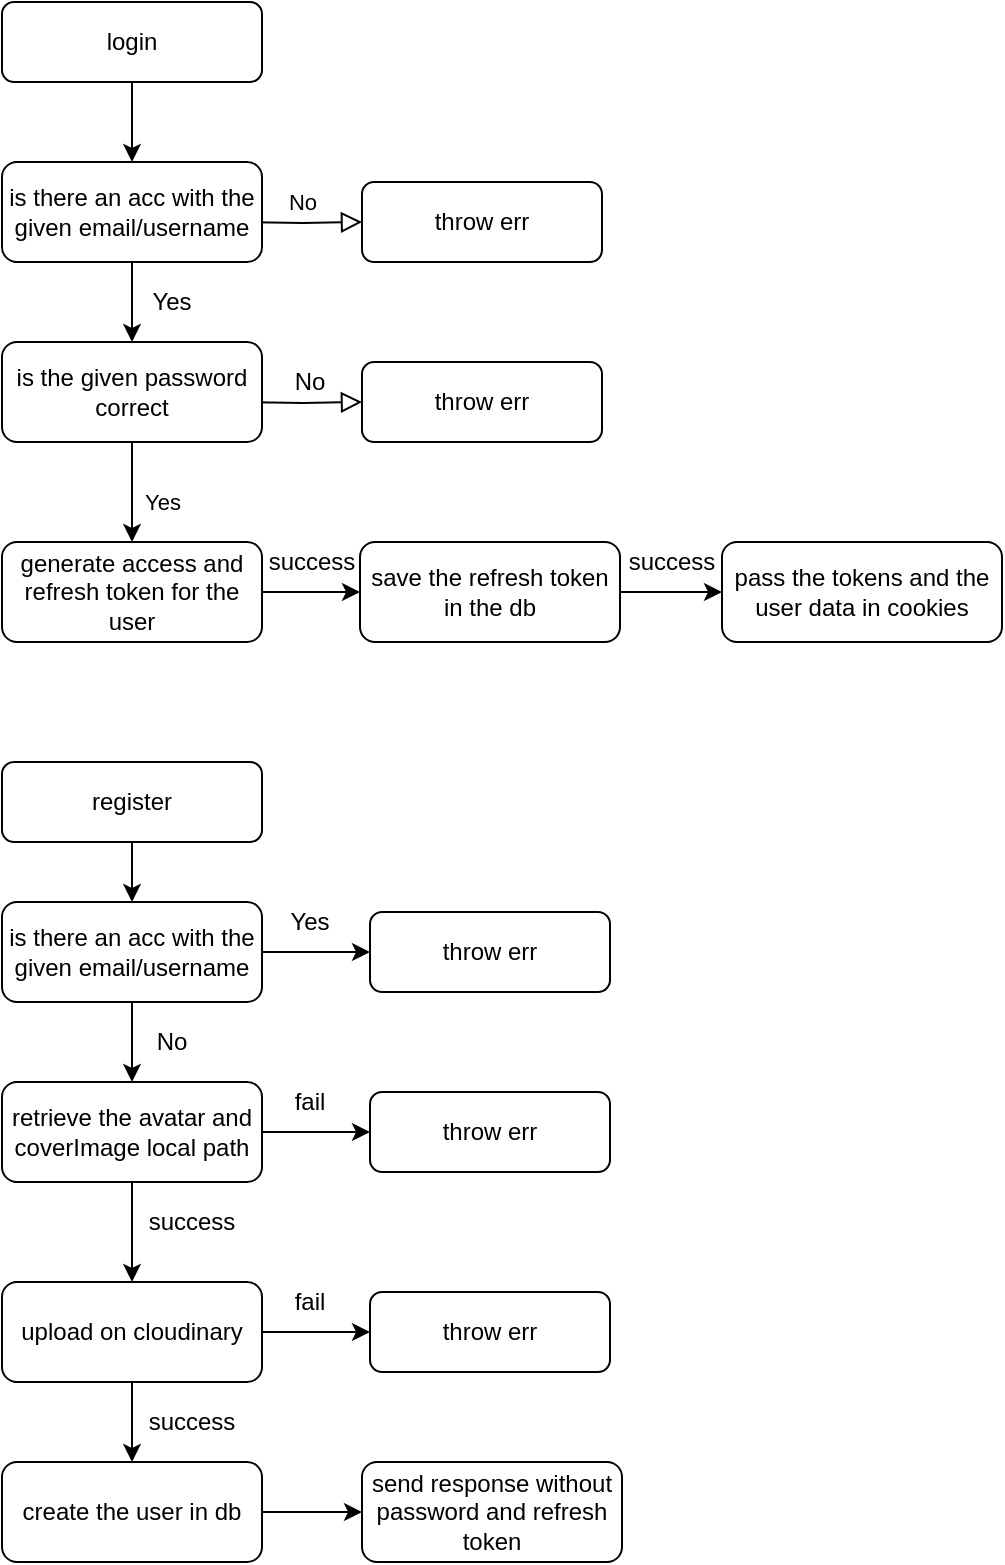 <mxfile version="24.6.4" type="device">
  <diagram id="C5RBs43oDa-KdzZeNtuy" name="Page-1">
    <mxGraphModel dx="1050" dy="522" grid="1" gridSize="10" guides="1" tooltips="1" connect="1" arrows="1" fold="1" page="1" pageScale="1" pageWidth="827" pageHeight="1169" math="0" shadow="0">
      <root>
        <mxCell id="WIyWlLk6GJQsqaUBKTNV-0" />
        <mxCell id="WIyWlLk6GJQsqaUBKTNV-1" parent="WIyWlLk6GJQsqaUBKTNV-0" />
        <mxCell id="WIyWlLk6GJQsqaUBKTNV-3" value="login" style="rounded=1;whiteSpace=wrap;html=1;fontSize=12;glass=0;strokeWidth=1;shadow=0;" parent="WIyWlLk6GJQsqaUBKTNV-1" vertex="1">
          <mxGeometry x="80" y="40" width="130" height="40" as="geometry" />
        </mxCell>
        <mxCell id="WIyWlLk6GJQsqaUBKTNV-5" value="No" style="edgeStyle=orthogonalEdgeStyle;rounded=0;html=1;jettySize=auto;orthogonalLoop=1;fontSize=11;endArrow=block;endFill=0;endSize=8;strokeWidth=1;shadow=0;labelBackgroundColor=none;" parent="WIyWlLk6GJQsqaUBKTNV-1" target="WIyWlLk6GJQsqaUBKTNV-7" edge="1">
          <mxGeometry x="0.019" y="10" relative="1" as="geometry">
            <mxPoint as="offset" />
            <mxPoint x="200" y="150" as="sourcePoint" />
          </mxGeometry>
        </mxCell>
        <mxCell id="WIyWlLk6GJQsqaUBKTNV-7" value="throw err" style="rounded=1;whiteSpace=wrap;html=1;fontSize=12;glass=0;strokeWidth=1;shadow=0;" parent="WIyWlLk6GJQsqaUBKTNV-1" vertex="1">
          <mxGeometry x="260" y="130" width="120" height="40" as="geometry" />
        </mxCell>
        <mxCell id="WIyWlLk6GJQsqaUBKTNV-9" value="Yes" style="edgeStyle=orthogonalEdgeStyle;rounded=0;html=1;jettySize=auto;orthogonalLoop=1;fontSize=11;endArrow=block;endFill=0;endSize=8;strokeWidth=1;shadow=0;labelBackgroundColor=none;" parent="WIyWlLk6GJQsqaUBKTNV-1" target="WIyWlLk6GJQsqaUBKTNV-12" edge="1">
          <mxGeometry x="-1" y="-64" relative="1" as="geometry">
            <mxPoint x="-39" y="-14" as="offset" />
            <mxPoint x="200" y="240" as="sourcePoint" />
          </mxGeometry>
        </mxCell>
        <mxCell id="ODxwCIMf4g0yygUYPErz-16" value="" style="edgeStyle=orthogonalEdgeStyle;rounded=0;orthogonalLoop=1;jettySize=auto;html=1;" edge="1" parent="WIyWlLk6GJQsqaUBKTNV-1" source="WIyWlLk6GJQsqaUBKTNV-11" target="ODxwCIMf4g0yygUYPErz-14">
          <mxGeometry relative="1" as="geometry" />
        </mxCell>
        <mxCell id="WIyWlLk6GJQsqaUBKTNV-11" value="generate access and refresh token for the user" style="rounded=1;whiteSpace=wrap;html=1;fontSize=12;glass=0;strokeWidth=1;shadow=0;" parent="WIyWlLk6GJQsqaUBKTNV-1" vertex="1">
          <mxGeometry x="80" y="310" width="130" height="50" as="geometry" />
        </mxCell>
        <mxCell id="WIyWlLk6GJQsqaUBKTNV-12" value="throw err" style="rounded=1;whiteSpace=wrap;html=1;fontSize=12;glass=0;strokeWidth=1;shadow=0;" parent="WIyWlLk6GJQsqaUBKTNV-1" vertex="1">
          <mxGeometry x="260" y="220" width="120" height="40" as="geometry" />
        </mxCell>
        <mxCell id="ODxwCIMf4g0yygUYPErz-5" style="edgeStyle=orthogonalEdgeStyle;rounded=0;orthogonalLoop=1;jettySize=auto;html=1;entryX=0.5;entryY=0;entryDx=0;entryDy=0;" edge="1" parent="WIyWlLk6GJQsqaUBKTNV-1" source="ODxwCIMf4g0yygUYPErz-0" target="ODxwCIMf4g0yygUYPErz-4">
          <mxGeometry relative="1" as="geometry" />
        </mxCell>
        <mxCell id="ODxwCIMf4g0yygUYPErz-9" style="edgeStyle=orthogonalEdgeStyle;rounded=0;orthogonalLoop=1;jettySize=auto;html=1;exitX=0.5;exitY=1;exitDx=0;exitDy=0;" edge="1" parent="WIyWlLk6GJQsqaUBKTNV-1" source="WIyWlLk6GJQsqaUBKTNV-3" target="ODxwCIMf4g0yygUYPErz-0">
          <mxGeometry relative="1" as="geometry" />
        </mxCell>
        <mxCell id="ODxwCIMf4g0yygUYPErz-0" value="is there an acc with the given email/username" style="rounded=1;whiteSpace=wrap;html=1;fontSize=12;glass=0;strokeWidth=1;shadow=0;" vertex="1" parent="WIyWlLk6GJQsqaUBKTNV-1">
          <mxGeometry x="80" y="120" width="130" height="50" as="geometry" />
        </mxCell>
        <mxCell id="ODxwCIMf4g0yygUYPErz-7" style="edgeStyle=orthogonalEdgeStyle;rounded=0;orthogonalLoop=1;jettySize=auto;html=1;entryX=0.5;entryY=0;entryDx=0;entryDy=0;" edge="1" parent="WIyWlLk6GJQsqaUBKTNV-1" source="ODxwCIMf4g0yygUYPErz-4" target="WIyWlLk6GJQsqaUBKTNV-11">
          <mxGeometry relative="1" as="geometry" />
        </mxCell>
        <mxCell id="ODxwCIMf4g0yygUYPErz-4" value="is the given password correct" style="rounded=1;whiteSpace=wrap;html=1;fontSize=12;glass=0;strokeWidth=1;shadow=0;" vertex="1" parent="WIyWlLk6GJQsqaUBKTNV-1">
          <mxGeometry x="80" y="210" width="130" height="50" as="geometry" />
        </mxCell>
        <mxCell id="ODxwCIMf4g0yygUYPErz-12" value="pass the tokens and the user data in cookies" style="rounded=1;whiteSpace=wrap;html=1;fontSize=12;glass=0;strokeWidth=1;shadow=0;" vertex="1" parent="WIyWlLk6GJQsqaUBKTNV-1">
          <mxGeometry x="440" y="310" width="140" height="50" as="geometry" />
        </mxCell>
        <mxCell id="ODxwCIMf4g0yygUYPErz-17" value="" style="edgeStyle=orthogonalEdgeStyle;rounded=0;orthogonalLoop=1;jettySize=auto;html=1;" edge="1" parent="WIyWlLk6GJQsqaUBKTNV-1" source="ODxwCIMf4g0yygUYPErz-14" target="ODxwCIMf4g0yygUYPErz-12">
          <mxGeometry relative="1" as="geometry" />
        </mxCell>
        <mxCell id="ODxwCIMf4g0yygUYPErz-14" value="save the refresh token in the db" style="rounded=1;whiteSpace=wrap;html=1;fontSize=12;glass=0;strokeWidth=1;shadow=0;" vertex="1" parent="WIyWlLk6GJQsqaUBKTNV-1">
          <mxGeometry x="259" y="310" width="130" height="50" as="geometry" />
        </mxCell>
        <mxCell id="ODxwCIMf4g0yygUYPErz-32" value="register" style="rounded=1;whiteSpace=wrap;html=1;fontSize=12;glass=0;strokeWidth=1;shadow=0;" vertex="1" parent="WIyWlLk6GJQsqaUBKTNV-1">
          <mxGeometry x="80" y="420" width="130" height="40" as="geometry" />
        </mxCell>
        <mxCell id="ODxwCIMf4g0yygUYPErz-34" value="throw err" style="rounded=1;whiteSpace=wrap;html=1;fontSize=12;glass=0;strokeWidth=1;shadow=0;" vertex="1" parent="WIyWlLk6GJQsqaUBKTNV-1">
          <mxGeometry x="264" y="495" width="120" height="40" as="geometry" />
        </mxCell>
        <mxCell id="ODxwCIMf4g0yygUYPErz-36" value="" style="edgeStyle=orthogonalEdgeStyle;rounded=0;orthogonalLoop=1;jettySize=auto;html=1;" edge="1" parent="WIyWlLk6GJQsqaUBKTNV-1" source="ODxwCIMf4g0yygUYPErz-37" target="ODxwCIMf4g0yygUYPErz-46">
          <mxGeometry relative="1" as="geometry" />
        </mxCell>
        <mxCell id="ODxwCIMf4g0yygUYPErz-65" value="" style="edgeStyle=orthogonalEdgeStyle;rounded=0;orthogonalLoop=1;jettySize=auto;html=1;" edge="1" parent="WIyWlLk6GJQsqaUBKTNV-1" source="ODxwCIMf4g0yygUYPErz-37" target="ODxwCIMf4g0yygUYPErz-64">
          <mxGeometry relative="1" as="geometry" />
        </mxCell>
        <mxCell id="ODxwCIMf4g0yygUYPErz-37" value="upload on cloudinary" style="rounded=1;whiteSpace=wrap;html=1;fontSize=12;glass=0;strokeWidth=1;shadow=0;" vertex="1" parent="WIyWlLk6GJQsqaUBKTNV-1">
          <mxGeometry x="80" y="680" width="130" height="50" as="geometry" />
        </mxCell>
        <mxCell id="ODxwCIMf4g0yygUYPErz-38" value="throw err" style="rounded=1;whiteSpace=wrap;html=1;fontSize=12;glass=0;strokeWidth=1;shadow=0;" vertex="1" parent="WIyWlLk6GJQsqaUBKTNV-1">
          <mxGeometry x="264" y="585" width="120" height="40" as="geometry" />
        </mxCell>
        <mxCell id="ODxwCIMf4g0yygUYPErz-39" style="edgeStyle=orthogonalEdgeStyle;rounded=0;orthogonalLoop=1;jettySize=auto;html=1;entryX=0.5;entryY=0;entryDx=0;entryDy=0;" edge="1" parent="WIyWlLk6GJQsqaUBKTNV-1" source="ODxwCIMf4g0yygUYPErz-41" target="ODxwCIMf4g0yygUYPErz-43">
          <mxGeometry relative="1" as="geometry" />
        </mxCell>
        <mxCell id="ODxwCIMf4g0yygUYPErz-40" style="edgeStyle=orthogonalEdgeStyle;rounded=0;orthogonalLoop=1;jettySize=auto;html=1;exitX=0.5;exitY=1;exitDx=0;exitDy=0;" edge="1" parent="WIyWlLk6GJQsqaUBKTNV-1" source="ODxwCIMf4g0yygUYPErz-32" target="ODxwCIMf4g0yygUYPErz-41">
          <mxGeometry relative="1" as="geometry" />
        </mxCell>
        <mxCell id="ODxwCIMf4g0yygUYPErz-47" value="" style="edgeStyle=orthogonalEdgeStyle;rounded=0;orthogonalLoop=1;jettySize=auto;html=1;" edge="1" parent="WIyWlLk6GJQsqaUBKTNV-1" source="ODxwCIMf4g0yygUYPErz-41" target="ODxwCIMf4g0yygUYPErz-34">
          <mxGeometry relative="1" as="geometry" />
        </mxCell>
        <mxCell id="ODxwCIMf4g0yygUYPErz-41" value="is there an acc with the given email/username" style="rounded=1;whiteSpace=wrap;html=1;fontSize=12;glass=0;strokeWidth=1;shadow=0;" vertex="1" parent="WIyWlLk6GJQsqaUBKTNV-1">
          <mxGeometry x="80" y="490" width="130" height="50" as="geometry" />
        </mxCell>
        <mxCell id="ODxwCIMf4g0yygUYPErz-42" style="edgeStyle=orthogonalEdgeStyle;rounded=0;orthogonalLoop=1;jettySize=auto;html=1;entryX=0.5;entryY=0;entryDx=0;entryDy=0;" edge="1" parent="WIyWlLk6GJQsqaUBKTNV-1" source="ODxwCIMf4g0yygUYPErz-43" target="ODxwCIMf4g0yygUYPErz-37">
          <mxGeometry relative="1" as="geometry" />
        </mxCell>
        <mxCell id="ODxwCIMf4g0yygUYPErz-48" value="" style="edgeStyle=orthogonalEdgeStyle;rounded=0;orthogonalLoop=1;jettySize=auto;html=1;" edge="1" parent="WIyWlLk6GJQsqaUBKTNV-1" source="ODxwCIMf4g0yygUYPErz-43" target="ODxwCIMf4g0yygUYPErz-38">
          <mxGeometry relative="1" as="geometry" />
        </mxCell>
        <mxCell id="ODxwCIMf4g0yygUYPErz-43" value="retrieve the avatar and coverImage local path" style="rounded=1;whiteSpace=wrap;html=1;fontSize=12;glass=0;strokeWidth=1;shadow=0;" vertex="1" parent="WIyWlLk6GJQsqaUBKTNV-1">
          <mxGeometry x="80" y="580" width="130" height="50" as="geometry" />
        </mxCell>
        <mxCell id="ODxwCIMf4g0yygUYPErz-44" value="send response without password and refresh token" style="rounded=1;whiteSpace=wrap;html=1;fontSize=12;glass=0;strokeWidth=1;shadow=0;" vertex="1" parent="WIyWlLk6GJQsqaUBKTNV-1">
          <mxGeometry x="260" y="770" width="130" height="50" as="geometry" />
        </mxCell>
        <mxCell id="ODxwCIMf4g0yygUYPErz-45" value="" style="edgeStyle=orthogonalEdgeStyle;rounded=0;orthogonalLoop=1;jettySize=auto;html=1;" edge="1" parent="WIyWlLk6GJQsqaUBKTNV-1" source="ODxwCIMf4g0yygUYPErz-46" target="ODxwCIMf4g0yygUYPErz-44">
          <mxGeometry relative="1" as="geometry" />
        </mxCell>
        <mxCell id="ODxwCIMf4g0yygUYPErz-46" value="create the user in db" style="rounded=1;whiteSpace=wrap;html=1;fontSize=12;glass=0;strokeWidth=1;shadow=0;" vertex="1" parent="WIyWlLk6GJQsqaUBKTNV-1">
          <mxGeometry x="80" y="770" width="130" height="50" as="geometry" />
        </mxCell>
        <mxCell id="ODxwCIMf4g0yygUYPErz-64" value="throw err" style="rounded=1;whiteSpace=wrap;html=1;fontSize=12;glass=0;strokeWidth=1;shadow=0;" vertex="1" parent="WIyWlLk6GJQsqaUBKTNV-1">
          <mxGeometry x="264" y="685" width="120" height="40" as="geometry" />
        </mxCell>
        <mxCell id="ODxwCIMf4g0yygUYPErz-67" value="No" style="text;html=1;align=center;verticalAlign=middle;whiteSpace=wrap;rounded=0;" vertex="1" parent="WIyWlLk6GJQsqaUBKTNV-1">
          <mxGeometry x="209" y="220" width="50" height="20" as="geometry" />
        </mxCell>
        <mxCell id="ODxwCIMf4g0yygUYPErz-69" value="Yes" style="text;html=1;align=center;verticalAlign=middle;whiteSpace=wrap;rounded=0;" vertex="1" parent="WIyWlLk6GJQsqaUBKTNV-1">
          <mxGeometry x="209" y="490" width="50" height="20" as="geometry" />
        </mxCell>
        <mxCell id="ODxwCIMf4g0yygUYPErz-70" value="No" style="text;html=1;align=center;verticalAlign=middle;whiteSpace=wrap;rounded=0;" vertex="1" parent="WIyWlLk6GJQsqaUBKTNV-1">
          <mxGeometry x="140" y="550" width="50" height="20" as="geometry" />
        </mxCell>
        <mxCell id="ODxwCIMf4g0yygUYPErz-71" value="Yes" style="text;html=1;align=center;verticalAlign=middle;whiteSpace=wrap;rounded=0;" vertex="1" parent="WIyWlLk6GJQsqaUBKTNV-1">
          <mxGeometry x="140" y="180" width="50" height="20" as="geometry" />
        </mxCell>
        <mxCell id="ODxwCIMf4g0yygUYPErz-73" value="fail" style="text;html=1;align=center;verticalAlign=middle;whiteSpace=wrap;rounded=0;" vertex="1" parent="WIyWlLk6GJQsqaUBKTNV-1">
          <mxGeometry x="209" y="580" width="50" height="20" as="geometry" />
        </mxCell>
        <mxCell id="ODxwCIMf4g0yygUYPErz-74" value="fail" style="text;html=1;align=center;verticalAlign=middle;whiteSpace=wrap;rounded=0;" vertex="1" parent="WIyWlLk6GJQsqaUBKTNV-1">
          <mxGeometry x="209" y="680" width="50" height="20" as="geometry" />
        </mxCell>
        <mxCell id="ODxwCIMf4g0yygUYPErz-75" value="success" style="text;html=1;align=center;verticalAlign=middle;whiteSpace=wrap;rounded=0;" vertex="1" parent="WIyWlLk6GJQsqaUBKTNV-1">
          <mxGeometry x="150" y="740" width="50" height="20" as="geometry" />
        </mxCell>
        <mxCell id="ODxwCIMf4g0yygUYPErz-77" value="success" style="text;html=1;align=center;verticalAlign=middle;whiteSpace=wrap;rounded=0;" vertex="1" parent="WIyWlLk6GJQsqaUBKTNV-1">
          <mxGeometry x="150" y="640" width="50" height="20" as="geometry" />
        </mxCell>
        <mxCell id="ODxwCIMf4g0yygUYPErz-78" value="success" style="text;html=1;align=center;verticalAlign=middle;whiteSpace=wrap;rounded=0;" vertex="1" parent="WIyWlLk6GJQsqaUBKTNV-1">
          <mxGeometry x="210" y="310" width="50" height="20" as="geometry" />
        </mxCell>
        <mxCell id="ODxwCIMf4g0yygUYPErz-79" value="success" style="text;html=1;align=center;verticalAlign=middle;whiteSpace=wrap;rounded=0;" vertex="1" parent="WIyWlLk6GJQsqaUBKTNV-1">
          <mxGeometry x="390" y="310" width="50" height="20" as="geometry" />
        </mxCell>
      </root>
    </mxGraphModel>
  </diagram>
</mxfile>

